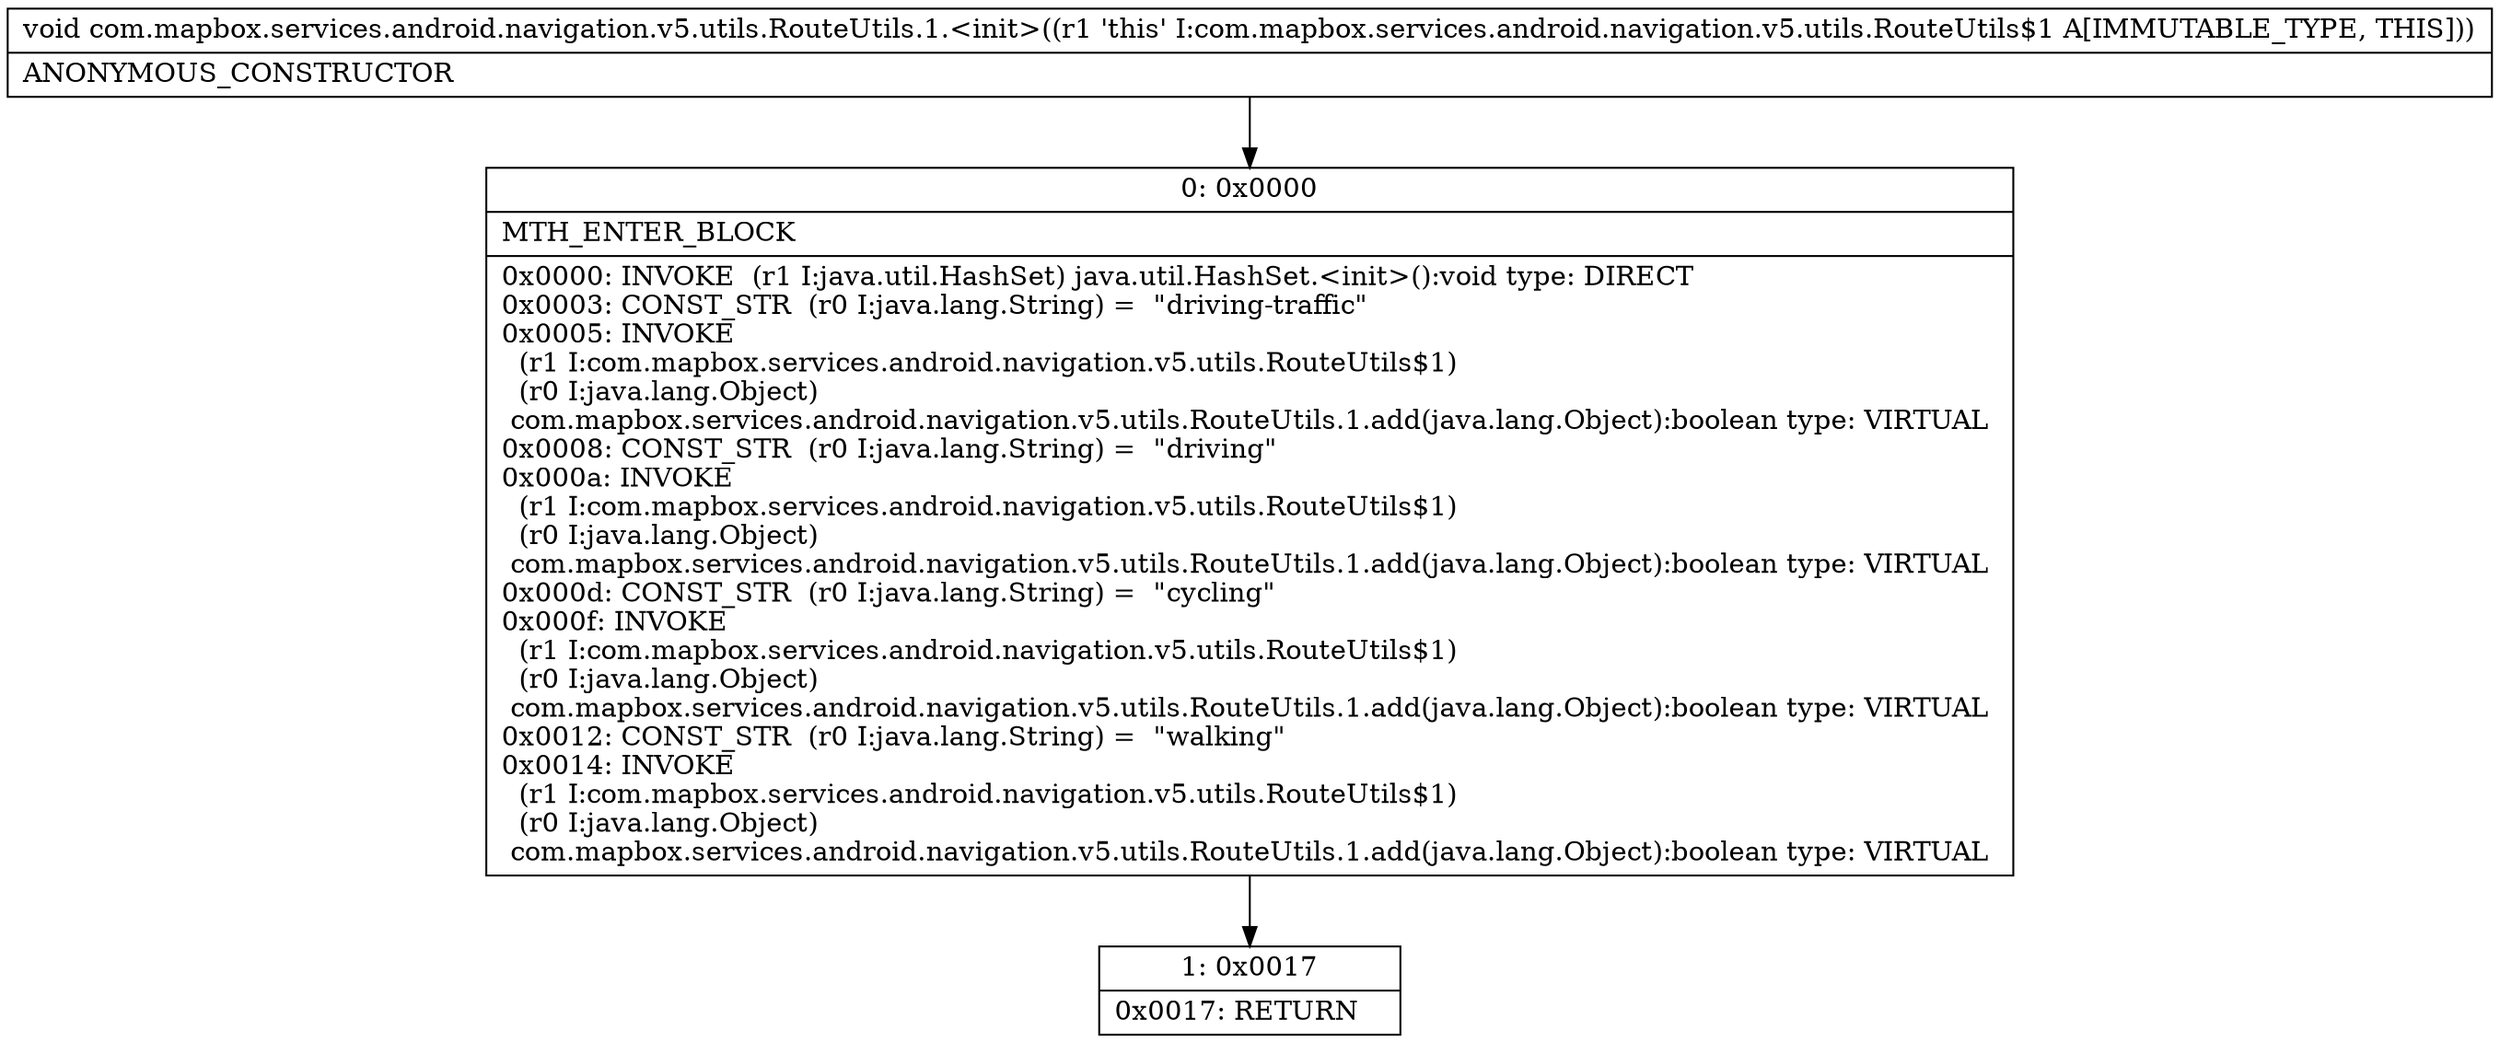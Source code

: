 digraph "CFG forcom.mapbox.services.android.navigation.v5.utils.RouteUtils.1.\<init\>()V" {
Node_0 [shape=record,label="{0\:\ 0x0000|MTH_ENTER_BLOCK\l|0x0000: INVOKE  (r1 I:java.util.HashSet) java.util.HashSet.\<init\>():void type: DIRECT \l0x0003: CONST_STR  (r0 I:java.lang.String) =  \"driving\-traffic\" \l0x0005: INVOKE  \l  (r1 I:com.mapbox.services.android.navigation.v5.utils.RouteUtils$1)\l  (r0 I:java.lang.Object)\l com.mapbox.services.android.navigation.v5.utils.RouteUtils.1.add(java.lang.Object):boolean type: VIRTUAL \l0x0008: CONST_STR  (r0 I:java.lang.String) =  \"driving\" \l0x000a: INVOKE  \l  (r1 I:com.mapbox.services.android.navigation.v5.utils.RouteUtils$1)\l  (r0 I:java.lang.Object)\l com.mapbox.services.android.navigation.v5.utils.RouteUtils.1.add(java.lang.Object):boolean type: VIRTUAL \l0x000d: CONST_STR  (r0 I:java.lang.String) =  \"cycling\" \l0x000f: INVOKE  \l  (r1 I:com.mapbox.services.android.navigation.v5.utils.RouteUtils$1)\l  (r0 I:java.lang.Object)\l com.mapbox.services.android.navigation.v5.utils.RouteUtils.1.add(java.lang.Object):boolean type: VIRTUAL \l0x0012: CONST_STR  (r0 I:java.lang.String) =  \"walking\" \l0x0014: INVOKE  \l  (r1 I:com.mapbox.services.android.navigation.v5.utils.RouteUtils$1)\l  (r0 I:java.lang.Object)\l com.mapbox.services.android.navigation.v5.utils.RouteUtils.1.add(java.lang.Object):boolean type: VIRTUAL \l}"];
Node_1 [shape=record,label="{1\:\ 0x0017|0x0017: RETURN   \l}"];
MethodNode[shape=record,label="{void com.mapbox.services.android.navigation.v5.utils.RouteUtils.1.\<init\>((r1 'this' I:com.mapbox.services.android.navigation.v5.utils.RouteUtils$1 A[IMMUTABLE_TYPE, THIS]))  | ANONYMOUS_CONSTRUCTOR\l}"];
MethodNode -> Node_0;
Node_0 -> Node_1;
}

